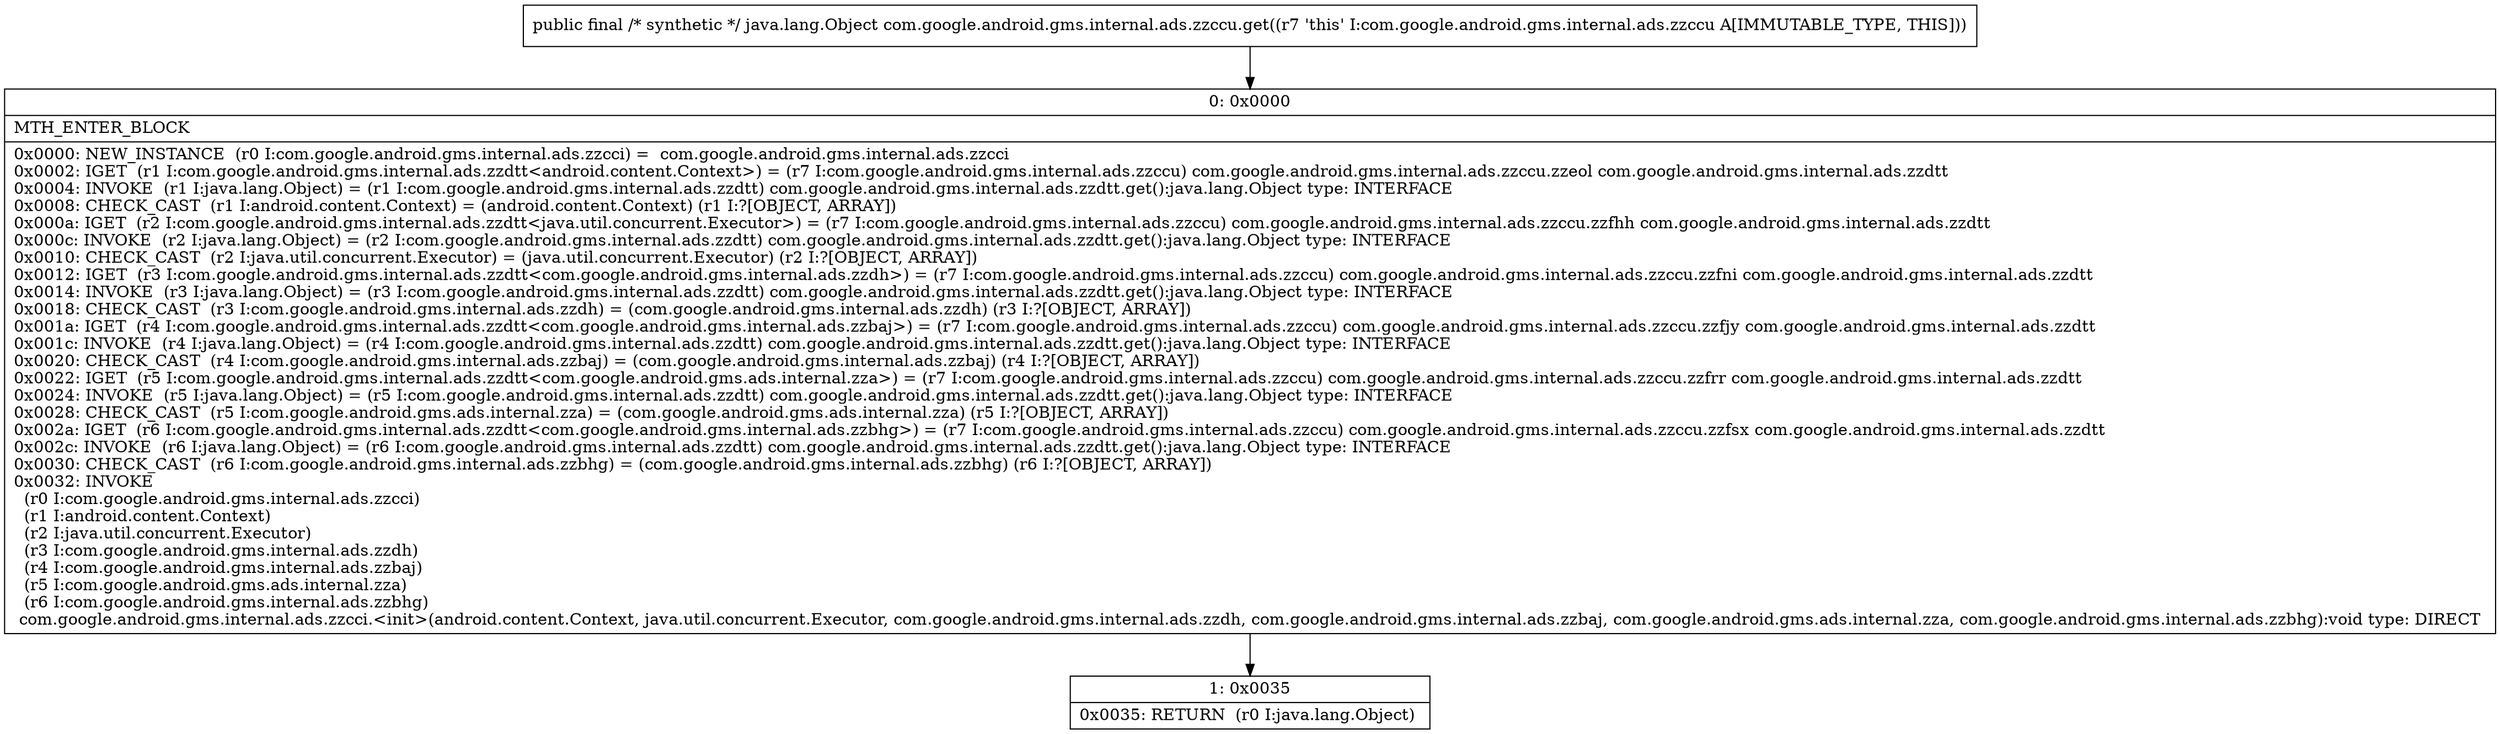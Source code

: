 digraph "CFG forcom.google.android.gms.internal.ads.zzccu.get()Ljava\/lang\/Object;" {
Node_0 [shape=record,label="{0\:\ 0x0000|MTH_ENTER_BLOCK\l|0x0000: NEW_INSTANCE  (r0 I:com.google.android.gms.internal.ads.zzcci) =  com.google.android.gms.internal.ads.zzcci \l0x0002: IGET  (r1 I:com.google.android.gms.internal.ads.zzdtt\<android.content.Context\>) = (r7 I:com.google.android.gms.internal.ads.zzccu) com.google.android.gms.internal.ads.zzccu.zzeol com.google.android.gms.internal.ads.zzdtt \l0x0004: INVOKE  (r1 I:java.lang.Object) = (r1 I:com.google.android.gms.internal.ads.zzdtt) com.google.android.gms.internal.ads.zzdtt.get():java.lang.Object type: INTERFACE \l0x0008: CHECK_CAST  (r1 I:android.content.Context) = (android.content.Context) (r1 I:?[OBJECT, ARRAY]) \l0x000a: IGET  (r2 I:com.google.android.gms.internal.ads.zzdtt\<java.util.concurrent.Executor\>) = (r7 I:com.google.android.gms.internal.ads.zzccu) com.google.android.gms.internal.ads.zzccu.zzfhh com.google.android.gms.internal.ads.zzdtt \l0x000c: INVOKE  (r2 I:java.lang.Object) = (r2 I:com.google.android.gms.internal.ads.zzdtt) com.google.android.gms.internal.ads.zzdtt.get():java.lang.Object type: INTERFACE \l0x0010: CHECK_CAST  (r2 I:java.util.concurrent.Executor) = (java.util.concurrent.Executor) (r2 I:?[OBJECT, ARRAY]) \l0x0012: IGET  (r3 I:com.google.android.gms.internal.ads.zzdtt\<com.google.android.gms.internal.ads.zzdh\>) = (r7 I:com.google.android.gms.internal.ads.zzccu) com.google.android.gms.internal.ads.zzccu.zzfni com.google.android.gms.internal.ads.zzdtt \l0x0014: INVOKE  (r3 I:java.lang.Object) = (r3 I:com.google.android.gms.internal.ads.zzdtt) com.google.android.gms.internal.ads.zzdtt.get():java.lang.Object type: INTERFACE \l0x0018: CHECK_CAST  (r3 I:com.google.android.gms.internal.ads.zzdh) = (com.google.android.gms.internal.ads.zzdh) (r3 I:?[OBJECT, ARRAY]) \l0x001a: IGET  (r4 I:com.google.android.gms.internal.ads.zzdtt\<com.google.android.gms.internal.ads.zzbaj\>) = (r7 I:com.google.android.gms.internal.ads.zzccu) com.google.android.gms.internal.ads.zzccu.zzfjy com.google.android.gms.internal.ads.zzdtt \l0x001c: INVOKE  (r4 I:java.lang.Object) = (r4 I:com.google.android.gms.internal.ads.zzdtt) com.google.android.gms.internal.ads.zzdtt.get():java.lang.Object type: INTERFACE \l0x0020: CHECK_CAST  (r4 I:com.google.android.gms.internal.ads.zzbaj) = (com.google.android.gms.internal.ads.zzbaj) (r4 I:?[OBJECT, ARRAY]) \l0x0022: IGET  (r5 I:com.google.android.gms.internal.ads.zzdtt\<com.google.android.gms.ads.internal.zza\>) = (r7 I:com.google.android.gms.internal.ads.zzccu) com.google.android.gms.internal.ads.zzccu.zzfrr com.google.android.gms.internal.ads.zzdtt \l0x0024: INVOKE  (r5 I:java.lang.Object) = (r5 I:com.google.android.gms.internal.ads.zzdtt) com.google.android.gms.internal.ads.zzdtt.get():java.lang.Object type: INTERFACE \l0x0028: CHECK_CAST  (r5 I:com.google.android.gms.ads.internal.zza) = (com.google.android.gms.ads.internal.zza) (r5 I:?[OBJECT, ARRAY]) \l0x002a: IGET  (r6 I:com.google.android.gms.internal.ads.zzdtt\<com.google.android.gms.internal.ads.zzbhg\>) = (r7 I:com.google.android.gms.internal.ads.zzccu) com.google.android.gms.internal.ads.zzccu.zzfsx com.google.android.gms.internal.ads.zzdtt \l0x002c: INVOKE  (r6 I:java.lang.Object) = (r6 I:com.google.android.gms.internal.ads.zzdtt) com.google.android.gms.internal.ads.zzdtt.get():java.lang.Object type: INTERFACE \l0x0030: CHECK_CAST  (r6 I:com.google.android.gms.internal.ads.zzbhg) = (com.google.android.gms.internal.ads.zzbhg) (r6 I:?[OBJECT, ARRAY]) \l0x0032: INVOKE  \l  (r0 I:com.google.android.gms.internal.ads.zzcci)\l  (r1 I:android.content.Context)\l  (r2 I:java.util.concurrent.Executor)\l  (r3 I:com.google.android.gms.internal.ads.zzdh)\l  (r4 I:com.google.android.gms.internal.ads.zzbaj)\l  (r5 I:com.google.android.gms.ads.internal.zza)\l  (r6 I:com.google.android.gms.internal.ads.zzbhg)\l com.google.android.gms.internal.ads.zzcci.\<init\>(android.content.Context, java.util.concurrent.Executor, com.google.android.gms.internal.ads.zzdh, com.google.android.gms.internal.ads.zzbaj, com.google.android.gms.ads.internal.zza, com.google.android.gms.internal.ads.zzbhg):void type: DIRECT \l}"];
Node_1 [shape=record,label="{1\:\ 0x0035|0x0035: RETURN  (r0 I:java.lang.Object) \l}"];
MethodNode[shape=record,label="{public final \/* synthetic *\/ java.lang.Object com.google.android.gms.internal.ads.zzccu.get((r7 'this' I:com.google.android.gms.internal.ads.zzccu A[IMMUTABLE_TYPE, THIS])) }"];
MethodNode -> Node_0;
Node_0 -> Node_1;
}

